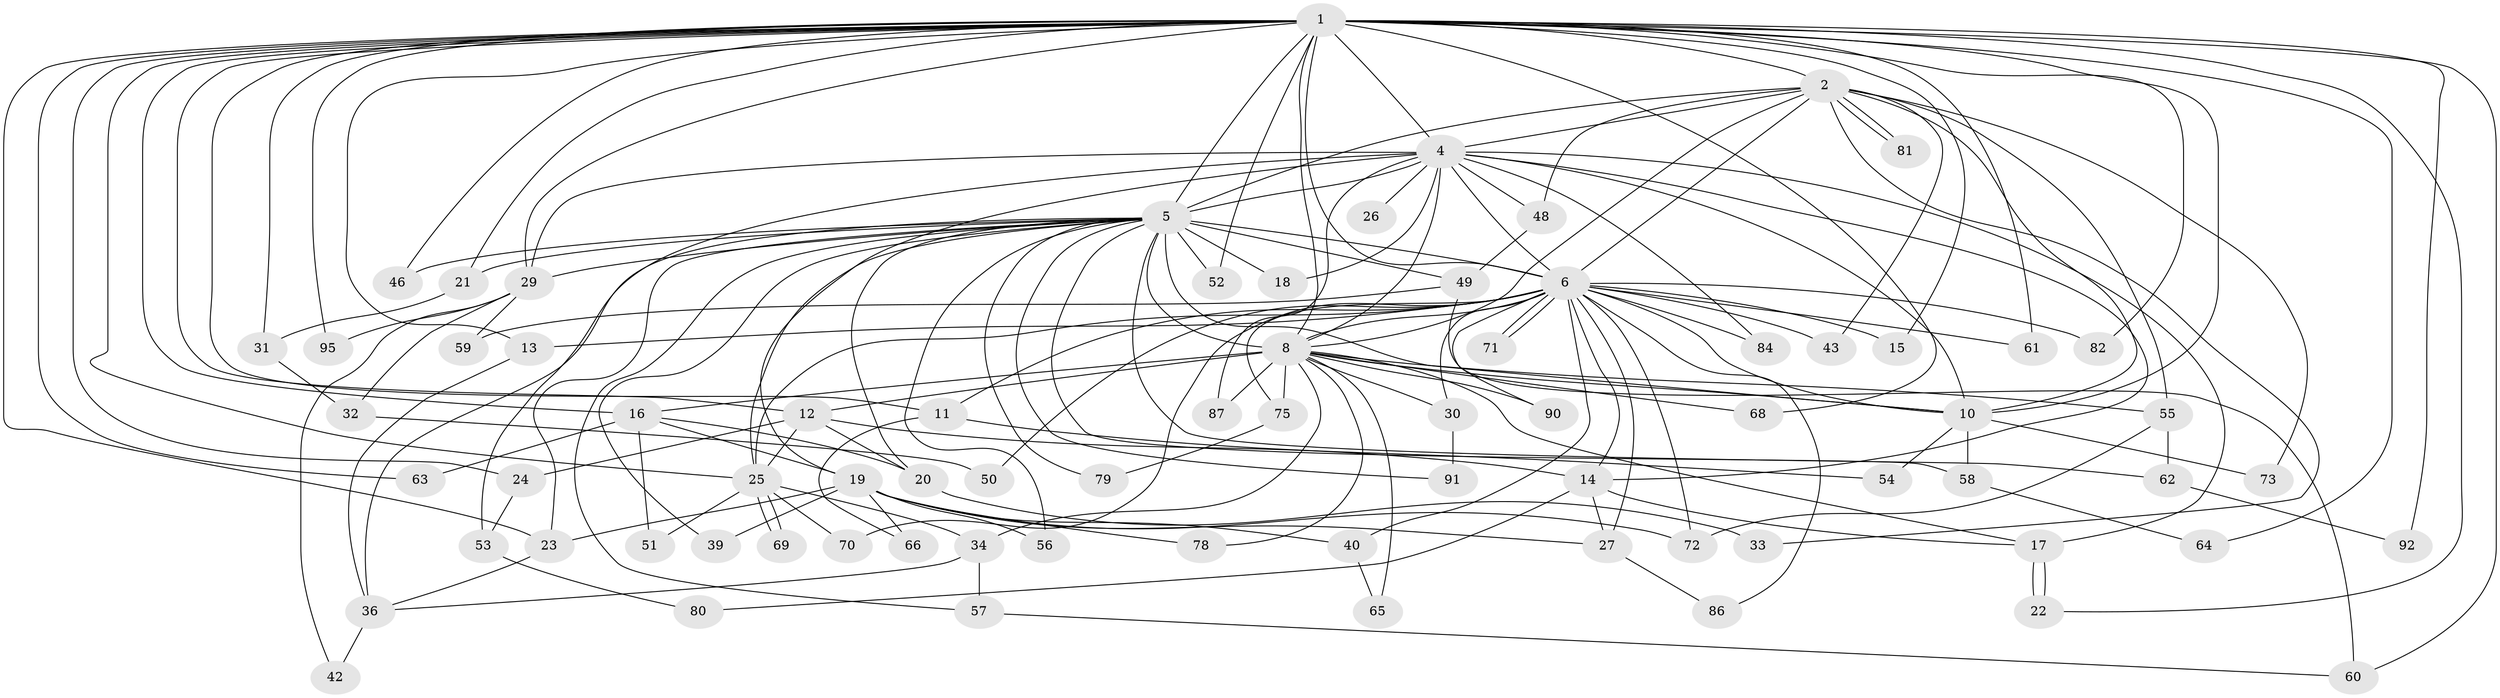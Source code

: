 // Generated by graph-tools (version 1.1) at 2025/23/03/03/25 07:23:46]
// undirected, 74 vertices, 167 edges
graph export_dot {
graph [start="1"]
  node [color=gray90,style=filled];
  1 [super="+3"];
  2 [super="+85"];
  4 [super="+7"];
  5 [super="+9"];
  6 [super="+94"];
  8 [super="+41"];
  10 [super="+47"];
  11;
  12 [super="+67"];
  13;
  14 [super="+44"];
  15;
  16 [super="+76"];
  17;
  18;
  19 [super="+77"];
  20;
  21;
  22 [super="+45"];
  23 [super="+28"];
  24;
  25 [super="+35"];
  26;
  27 [super="+37"];
  29 [super="+38"];
  30;
  31;
  32;
  33;
  34 [super="+93"];
  36 [super="+83"];
  39;
  40;
  42;
  43;
  46;
  48;
  49;
  50;
  51 [super="+89"];
  52;
  53;
  54;
  55;
  56;
  57;
  58;
  59;
  60 [super="+74"];
  61;
  62;
  63;
  64;
  65;
  66;
  68;
  69;
  70;
  71;
  72 [super="+88"];
  73;
  75;
  78;
  79;
  80;
  81;
  82;
  84;
  86;
  87;
  90;
  91;
  92;
  95;
  1 -- 2 [weight=3];
  1 -- 4 [weight=4];
  1 -- 5 [weight=4];
  1 -- 6 [weight=2];
  1 -- 8 [weight=2];
  1 -- 10 [weight=2];
  1 -- 13;
  1 -- 15;
  1 -- 16;
  1 -- 24;
  1 -- 31;
  1 -- 46;
  1 -- 52;
  1 -- 60;
  1 -- 61;
  1 -- 63;
  1 -- 64;
  1 -- 68;
  1 -- 82;
  1 -- 92;
  1 -- 95;
  1 -- 11;
  1 -- 12;
  1 -- 21;
  1 -- 23;
  1 -- 25;
  1 -- 29;
  1 -- 22;
  2 -- 4 [weight=2];
  2 -- 5 [weight=2];
  2 -- 6;
  2 -- 8;
  2 -- 10;
  2 -- 33;
  2 -- 43;
  2 -- 48;
  2 -- 55;
  2 -- 73;
  2 -- 81;
  2 -- 81;
  4 -- 5 [weight=4];
  4 -- 6 [weight=2];
  4 -- 8 [weight=2];
  4 -- 10 [weight=2];
  4 -- 18;
  4 -- 26 [weight=2];
  4 -- 48;
  4 -- 87;
  4 -- 14;
  4 -- 17;
  4 -- 19;
  4 -- 84;
  4 -- 53;
  4 -- 29;
  5 -- 6 [weight=2];
  5 -- 8 [weight=2];
  5 -- 10 [weight=3];
  5 -- 18;
  5 -- 20;
  5 -- 36;
  5 -- 49;
  5 -- 91;
  5 -- 79;
  5 -- 21;
  5 -- 23;
  5 -- 25;
  5 -- 29;
  5 -- 39;
  5 -- 46;
  5 -- 52;
  5 -- 56;
  5 -- 57;
  5 -- 58;
  5 -- 62;
  6 -- 8;
  6 -- 10;
  6 -- 11;
  6 -- 13;
  6 -- 14;
  6 -- 15;
  6 -- 27;
  6 -- 30;
  6 -- 40;
  6 -- 43;
  6 -- 50;
  6 -- 61;
  6 -- 70;
  6 -- 71;
  6 -- 71;
  6 -- 75;
  6 -- 82;
  6 -- 84;
  6 -- 86;
  6 -- 90;
  6 -- 25;
  6 -- 72;
  8 -- 10;
  8 -- 12 [weight=2];
  8 -- 16;
  8 -- 17;
  8 -- 30;
  8 -- 34;
  8 -- 55;
  8 -- 65;
  8 -- 68;
  8 -- 75;
  8 -- 78;
  8 -- 87;
  8 -- 90;
  10 -- 54;
  10 -- 58;
  10 -- 73;
  11 -- 54;
  11 -- 66;
  12 -- 20;
  12 -- 24;
  12 -- 25;
  12 -- 14;
  13 -- 36;
  14 -- 27;
  14 -- 80;
  14 -- 17;
  16 -- 19;
  16 -- 51;
  16 -- 63;
  16 -- 20;
  17 -- 22;
  17 -- 22;
  19 -- 39;
  19 -- 40;
  19 -- 56;
  19 -- 66;
  19 -- 72;
  19 -- 78;
  19 -- 27;
  19 -- 23;
  20 -- 33;
  21 -- 31;
  23 -- 36;
  24 -- 53;
  25 -- 34;
  25 -- 51 [weight=2];
  25 -- 69;
  25 -- 69;
  25 -- 70;
  27 -- 86;
  29 -- 32;
  29 -- 42;
  29 -- 59;
  29 -- 95;
  30 -- 91;
  31 -- 32;
  32 -- 50;
  34 -- 57;
  34 -- 36;
  36 -- 42;
  40 -- 65;
  48 -- 49;
  49 -- 59;
  49 -- 60;
  53 -- 80;
  55 -- 62;
  55 -- 72;
  57 -- 60;
  58 -- 64;
  62 -- 92;
  75 -- 79;
}
